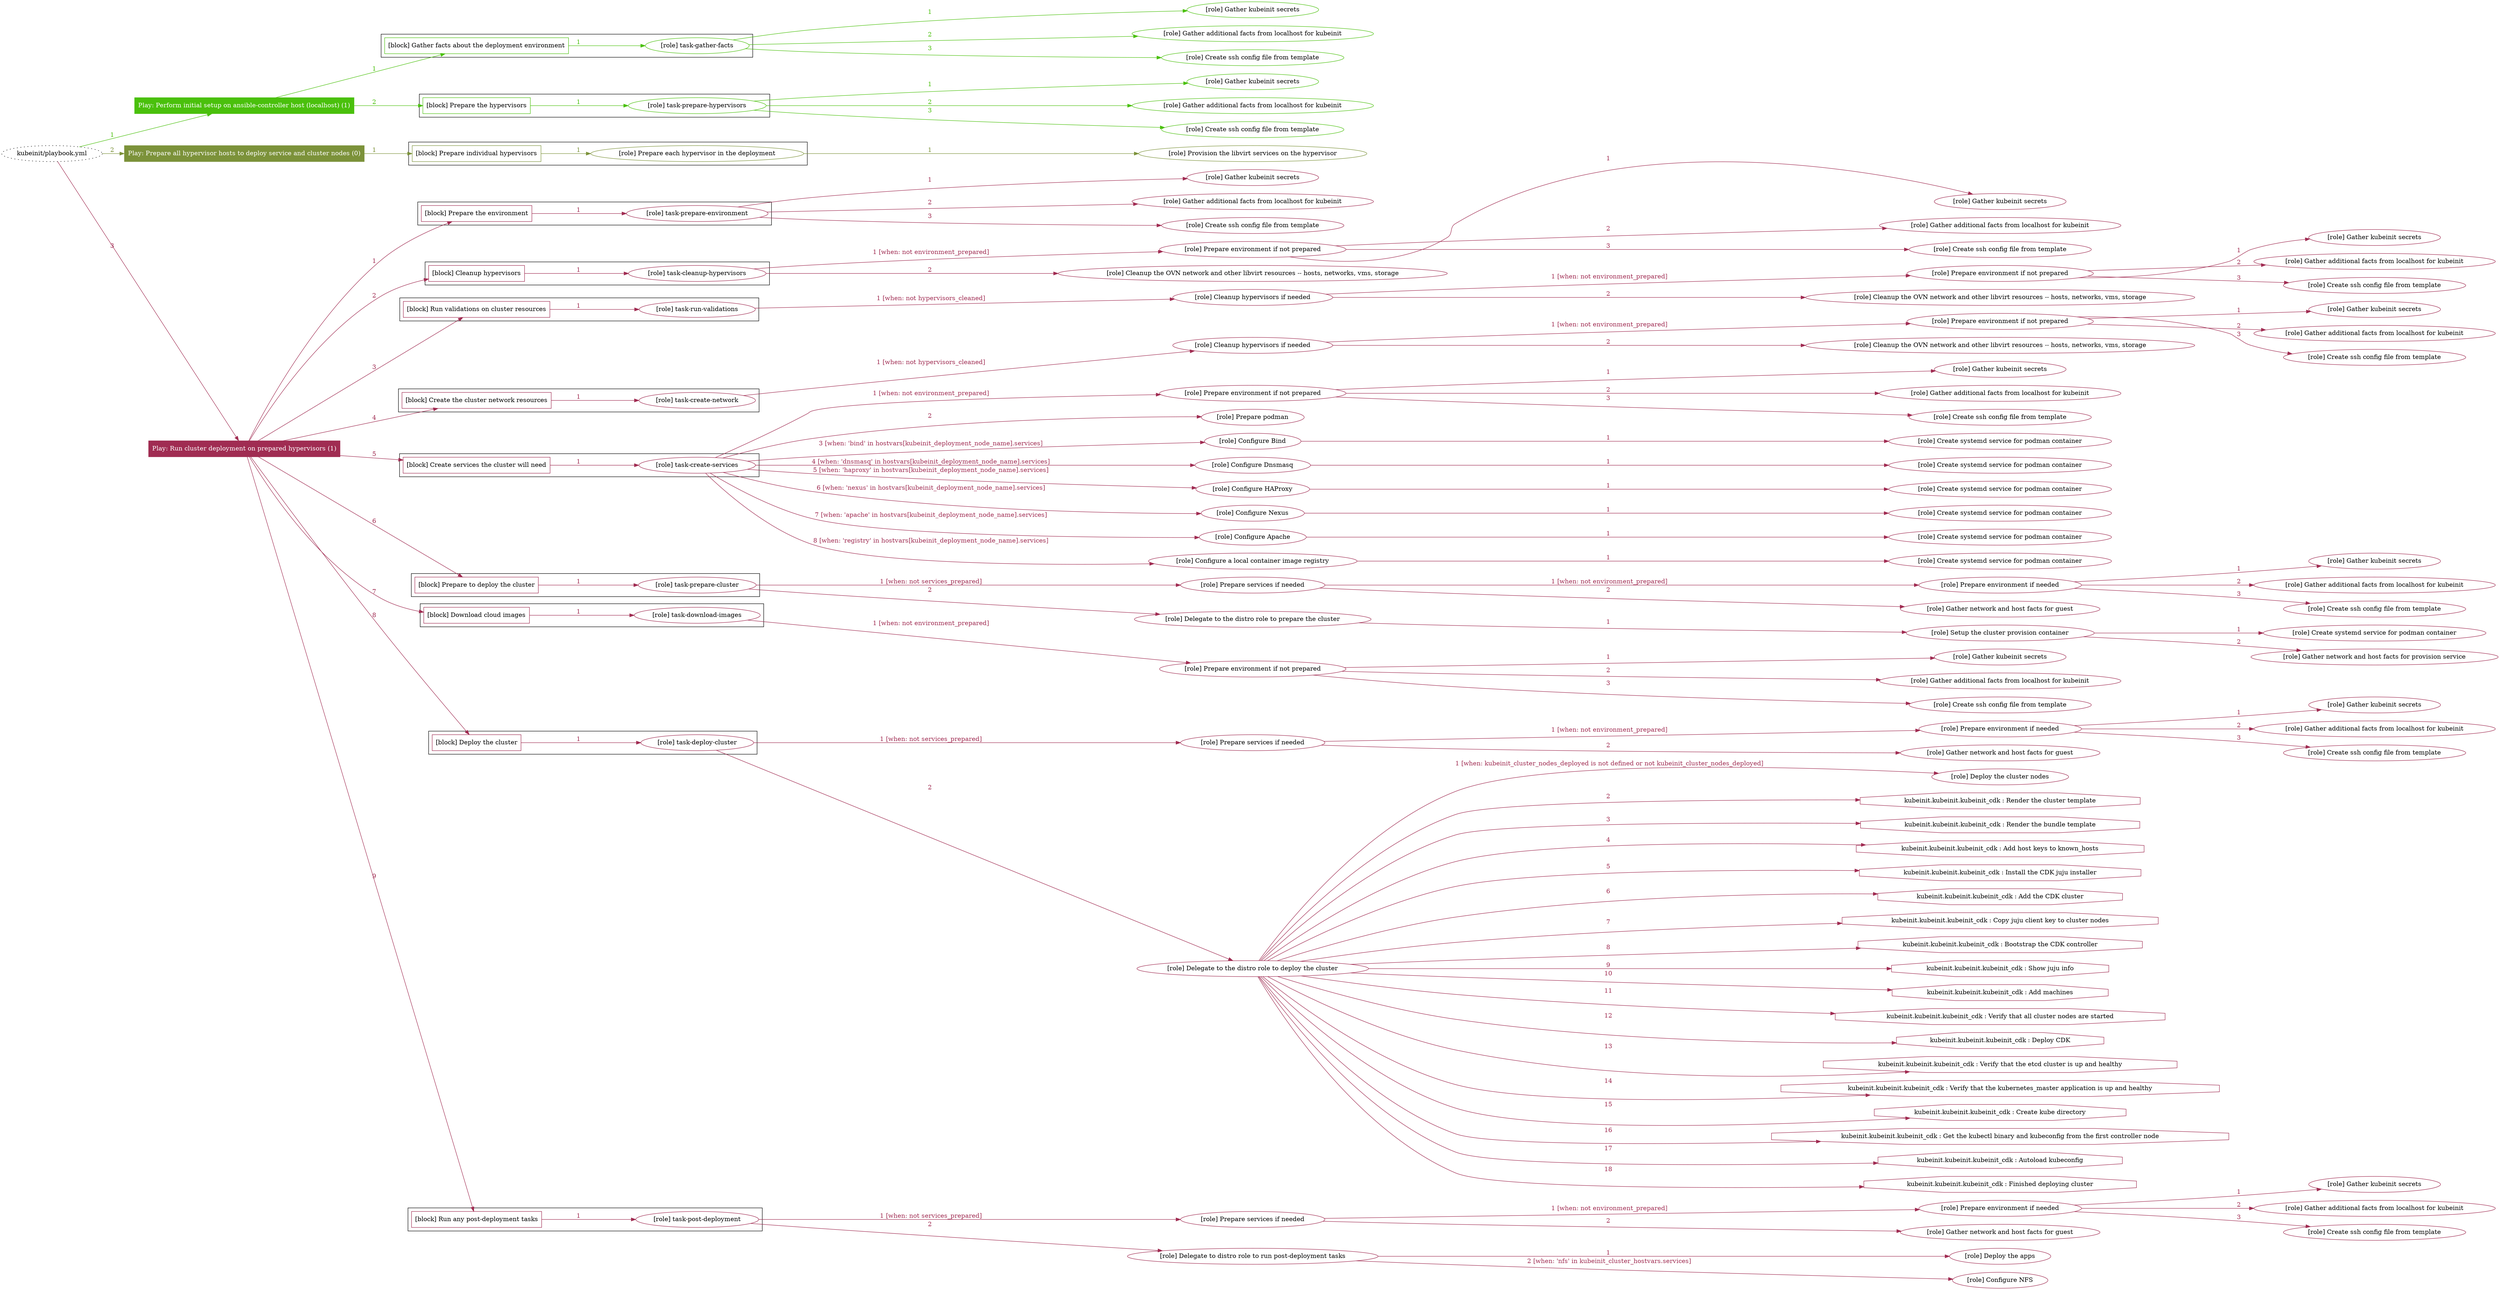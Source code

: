 digraph {
	graph [concentrate=true ordering=in rankdir=LR ratio=fill]
	edge [esep=5 sep=10]
	"kubeinit/playbook.yml" [id=root_node style=dotted]
	play_be6992ea [label="Play: Perform initial setup on ansible-controller host (localhost) (1)" color="#4ac00c" fontcolor="#ffffff" id=play_be6992ea shape=box style=filled tooltip=localhost]
	"kubeinit/playbook.yml" -> play_be6992ea [label="1 " color="#4ac00c" fontcolor="#4ac00c" id=edge_c1b12b67 labeltooltip="1 " tooltip="1 "]
	subgraph "Gather kubeinit secrets" {
		role_6cfffcb1 [label="[role] Gather kubeinit secrets" color="#4ac00c" id=role_6cfffcb1 tooltip="Gather kubeinit secrets"]
	}
	subgraph "Gather additional facts from localhost for kubeinit" {
		role_5578518d [label="[role] Gather additional facts from localhost for kubeinit" color="#4ac00c" id=role_5578518d tooltip="Gather additional facts from localhost for kubeinit"]
	}
	subgraph "Create ssh config file from template" {
		role_1d432c30 [label="[role] Create ssh config file from template" color="#4ac00c" id=role_1d432c30 tooltip="Create ssh config file from template"]
	}
	subgraph "task-gather-facts" {
		role_e1c32f7f [label="[role] task-gather-facts" color="#4ac00c" id=role_e1c32f7f tooltip="task-gather-facts"]
		role_e1c32f7f -> role_6cfffcb1 [label="1 " color="#4ac00c" fontcolor="#4ac00c" id=edge_8257c0cf labeltooltip="1 " tooltip="1 "]
		role_e1c32f7f -> role_5578518d [label="2 " color="#4ac00c" fontcolor="#4ac00c" id=edge_5748b482 labeltooltip="2 " tooltip="2 "]
		role_e1c32f7f -> role_1d432c30 [label="3 " color="#4ac00c" fontcolor="#4ac00c" id=edge_cc4dbe0e labeltooltip="3 " tooltip="3 "]
	}
	subgraph "Gather kubeinit secrets" {
		role_69776441 [label="[role] Gather kubeinit secrets" color="#4ac00c" id=role_69776441 tooltip="Gather kubeinit secrets"]
	}
	subgraph "Gather additional facts from localhost for kubeinit" {
		role_ba756af4 [label="[role] Gather additional facts from localhost for kubeinit" color="#4ac00c" id=role_ba756af4 tooltip="Gather additional facts from localhost for kubeinit"]
	}
	subgraph "Create ssh config file from template" {
		role_5b741ce6 [label="[role] Create ssh config file from template" color="#4ac00c" id=role_5b741ce6 tooltip="Create ssh config file from template"]
	}
	subgraph "task-prepare-hypervisors" {
		role_797fc47c [label="[role] task-prepare-hypervisors" color="#4ac00c" id=role_797fc47c tooltip="task-prepare-hypervisors"]
		role_797fc47c -> role_69776441 [label="1 " color="#4ac00c" fontcolor="#4ac00c" id=edge_0c95fe36 labeltooltip="1 " tooltip="1 "]
		role_797fc47c -> role_ba756af4 [label="2 " color="#4ac00c" fontcolor="#4ac00c" id=edge_b847ead9 labeltooltip="2 " tooltip="2 "]
		role_797fc47c -> role_5b741ce6 [label="3 " color="#4ac00c" fontcolor="#4ac00c" id=edge_fac22100 labeltooltip="3 " tooltip="3 "]
	}
	subgraph "Play: Perform initial setup on ansible-controller host (localhost) (1)" {
		play_be6992ea -> block_82c5011d [label=1 color="#4ac00c" fontcolor="#4ac00c" id=edge_75a86866 labeltooltip=1 tooltip=1]
		subgraph cluster_block_82c5011d {
			block_82c5011d [label="[block] Gather facts about the deployment environment" color="#4ac00c" id=block_82c5011d labeltooltip="Gather facts about the deployment environment" shape=box tooltip="Gather facts about the deployment environment"]
			block_82c5011d -> role_e1c32f7f [label="1 " color="#4ac00c" fontcolor="#4ac00c" id=edge_35497bdb labeltooltip="1 " tooltip="1 "]
		}
		play_be6992ea -> block_0042325c [label=2 color="#4ac00c" fontcolor="#4ac00c" id=edge_476dcf53 labeltooltip=2 tooltip=2]
		subgraph cluster_block_0042325c {
			block_0042325c [label="[block] Prepare the hypervisors" color="#4ac00c" id=block_0042325c labeltooltip="Prepare the hypervisors" shape=box tooltip="Prepare the hypervisors"]
			block_0042325c -> role_797fc47c [label="1 " color="#4ac00c" fontcolor="#4ac00c" id=edge_51b055d8 labeltooltip="1 " tooltip="1 "]
		}
	}
	play_a3e20fa0 [label="Play: Prepare all hypervisor hosts to deploy service and cluster nodes (0)" color="#7c923a" fontcolor="#ffffff" id=play_a3e20fa0 shape=box style=filled tooltip="Play: Prepare all hypervisor hosts to deploy service and cluster nodes (0)"]
	"kubeinit/playbook.yml" -> play_a3e20fa0 [label="2 " color="#7c923a" fontcolor="#7c923a" id=edge_1e6e820c labeltooltip="2 " tooltip="2 "]
	subgraph "Provision the libvirt services on the hypervisor" {
		role_93b5cb06 [label="[role] Provision the libvirt services on the hypervisor" color="#7c923a" id=role_93b5cb06 tooltip="Provision the libvirt services on the hypervisor"]
	}
	subgraph "Prepare each hypervisor in the deployment" {
		role_767e0712 [label="[role] Prepare each hypervisor in the deployment" color="#7c923a" id=role_767e0712 tooltip="Prepare each hypervisor in the deployment"]
		role_767e0712 -> role_93b5cb06 [label="1 " color="#7c923a" fontcolor="#7c923a" id=edge_c7277517 labeltooltip="1 " tooltip="1 "]
	}
	subgraph "Play: Prepare all hypervisor hosts to deploy service and cluster nodes (0)" {
		play_a3e20fa0 -> block_21a5738f [label=1 color="#7c923a" fontcolor="#7c923a" id=edge_815446c7 labeltooltip=1 tooltip=1]
		subgraph cluster_block_21a5738f {
			block_21a5738f [label="[block] Prepare individual hypervisors" color="#7c923a" id=block_21a5738f labeltooltip="Prepare individual hypervisors" shape=box tooltip="Prepare individual hypervisors"]
			block_21a5738f -> role_767e0712 [label="1 " color="#7c923a" fontcolor="#7c923a" id=edge_be135b45 labeltooltip="1 " tooltip="1 "]
		}
	}
	play_f6f079c0 [label="Play: Run cluster deployment on prepared hypervisors (1)" color="#a02c52" fontcolor="#ffffff" id=play_f6f079c0 shape=box style=filled tooltip=localhost]
	"kubeinit/playbook.yml" -> play_f6f079c0 [label="3 " color="#a02c52" fontcolor="#a02c52" id=edge_652d49aa labeltooltip="3 " tooltip="3 "]
	subgraph "Gather kubeinit secrets" {
		role_cc6ae380 [label="[role] Gather kubeinit secrets" color="#a02c52" id=role_cc6ae380 tooltip="Gather kubeinit secrets"]
	}
	subgraph "Gather additional facts from localhost for kubeinit" {
		role_e5c3cdde [label="[role] Gather additional facts from localhost for kubeinit" color="#a02c52" id=role_e5c3cdde tooltip="Gather additional facts from localhost for kubeinit"]
	}
	subgraph "Create ssh config file from template" {
		role_9feca30e [label="[role] Create ssh config file from template" color="#a02c52" id=role_9feca30e tooltip="Create ssh config file from template"]
	}
	subgraph "task-prepare-environment" {
		role_9794b50f [label="[role] task-prepare-environment" color="#a02c52" id=role_9794b50f tooltip="task-prepare-environment"]
		role_9794b50f -> role_cc6ae380 [label="1 " color="#a02c52" fontcolor="#a02c52" id=edge_bbe569aa labeltooltip="1 " tooltip="1 "]
		role_9794b50f -> role_e5c3cdde [label="2 " color="#a02c52" fontcolor="#a02c52" id=edge_45280efd labeltooltip="2 " tooltip="2 "]
		role_9794b50f -> role_9feca30e [label="3 " color="#a02c52" fontcolor="#a02c52" id=edge_6d89e803 labeltooltip="3 " tooltip="3 "]
	}
	subgraph "Gather kubeinit secrets" {
		role_73fbd439 [label="[role] Gather kubeinit secrets" color="#a02c52" id=role_73fbd439 tooltip="Gather kubeinit secrets"]
	}
	subgraph "Gather additional facts from localhost for kubeinit" {
		role_b19f029a [label="[role] Gather additional facts from localhost for kubeinit" color="#a02c52" id=role_b19f029a tooltip="Gather additional facts from localhost for kubeinit"]
	}
	subgraph "Create ssh config file from template" {
		role_a2e85f23 [label="[role] Create ssh config file from template" color="#a02c52" id=role_a2e85f23 tooltip="Create ssh config file from template"]
	}
	subgraph "Prepare environment if not prepared" {
		role_8ef6c1b6 [label="[role] Prepare environment if not prepared" color="#a02c52" id=role_8ef6c1b6 tooltip="Prepare environment if not prepared"]
		role_8ef6c1b6 -> role_73fbd439 [label="1 " color="#a02c52" fontcolor="#a02c52" id=edge_d6215088 labeltooltip="1 " tooltip="1 "]
		role_8ef6c1b6 -> role_b19f029a [label="2 " color="#a02c52" fontcolor="#a02c52" id=edge_adc20e98 labeltooltip="2 " tooltip="2 "]
		role_8ef6c1b6 -> role_a2e85f23 [label="3 " color="#a02c52" fontcolor="#a02c52" id=edge_6256b5eb labeltooltip="3 " tooltip="3 "]
	}
	subgraph "Cleanup the OVN network and other libvirt resources -- hosts, networks, vms, storage" {
		role_c4501170 [label="[role] Cleanup the OVN network and other libvirt resources -- hosts, networks, vms, storage" color="#a02c52" id=role_c4501170 tooltip="Cleanup the OVN network and other libvirt resources -- hosts, networks, vms, storage"]
	}
	subgraph "task-cleanup-hypervisors" {
		role_99b23f9b [label="[role] task-cleanup-hypervisors" color="#a02c52" id=role_99b23f9b tooltip="task-cleanup-hypervisors"]
		role_99b23f9b -> role_8ef6c1b6 [label="1 [when: not environment_prepared]" color="#a02c52" fontcolor="#a02c52" id=edge_4834a602 labeltooltip="1 [when: not environment_prepared]" tooltip="1 [when: not environment_prepared]"]
		role_99b23f9b -> role_c4501170 [label="2 " color="#a02c52" fontcolor="#a02c52" id=edge_5e0902b4 labeltooltip="2 " tooltip="2 "]
	}
	subgraph "Gather kubeinit secrets" {
		role_c3fa9ecf [label="[role] Gather kubeinit secrets" color="#a02c52" id=role_c3fa9ecf tooltip="Gather kubeinit secrets"]
	}
	subgraph "Gather additional facts from localhost for kubeinit" {
		role_67539320 [label="[role] Gather additional facts from localhost for kubeinit" color="#a02c52" id=role_67539320 tooltip="Gather additional facts from localhost for kubeinit"]
	}
	subgraph "Create ssh config file from template" {
		role_7452fc9e [label="[role] Create ssh config file from template" color="#a02c52" id=role_7452fc9e tooltip="Create ssh config file from template"]
	}
	subgraph "Prepare environment if not prepared" {
		role_054482fc [label="[role] Prepare environment if not prepared" color="#a02c52" id=role_054482fc tooltip="Prepare environment if not prepared"]
		role_054482fc -> role_c3fa9ecf [label="1 " color="#a02c52" fontcolor="#a02c52" id=edge_f19ac108 labeltooltip="1 " tooltip="1 "]
		role_054482fc -> role_67539320 [label="2 " color="#a02c52" fontcolor="#a02c52" id=edge_39a57e99 labeltooltip="2 " tooltip="2 "]
		role_054482fc -> role_7452fc9e [label="3 " color="#a02c52" fontcolor="#a02c52" id=edge_2b5c31ca labeltooltip="3 " tooltip="3 "]
	}
	subgraph "Cleanup the OVN network and other libvirt resources -- hosts, networks, vms, storage" {
		role_966adad8 [label="[role] Cleanup the OVN network and other libvirt resources -- hosts, networks, vms, storage" color="#a02c52" id=role_966adad8 tooltip="Cleanup the OVN network and other libvirt resources -- hosts, networks, vms, storage"]
	}
	subgraph "Cleanup hypervisors if needed" {
		role_ba77b671 [label="[role] Cleanup hypervisors if needed" color="#a02c52" id=role_ba77b671 tooltip="Cleanup hypervisors if needed"]
		role_ba77b671 -> role_054482fc [label="1 [when: not environment_prepared]" color="#a02c52" fontcolor="#a02c52" id=edge_9d179714 labeltooltip="1 [when: not environment_prepared]" tooltip="1 [when: not environment_prepared]"]
		role_ba77b671 -> role_966adad8 [label="2 " color="#a02c52" fontcolor="#a02c52" id=edge_5b727d98 labeltooltip="2 " tooltip="2 "]
	}
	subgraph "task-run-validations" {
		role_ea9721b6 [label="[role] task-run-validations" color="#a02c52" id=role_ea9721b6 tooltip="task-run-validations"]
		role_ea9721b6 -> role_ba77b671 [label="1 [when: not hypervisors_cleaned]" color="#a02c52" fontcolor="#a02c52" id=edge_b4c0257e labeltooltip="1 [when: not hypervisors_cleaned]" tooltip="1 [when: not hypervisors_cleaned]"]
	}
	subgraph "Gather kubeinit secrets" {
		role_5033453e [label="[role] Gather kubeinit secrets" color="#a02c52" id=role_5033453e tooltip="Gather kubeinit secrets"]
	}
	subgraph "Gather additional facts from localhost for kubeinit" {
		role_afe4dfb2 [label="[role] Gather additional facts from localhost for kubeinit" color="#a02c52" id=role_afe4dfb2 tooltip="Gather additional facts from localhost for kubeinit"]
	}
	subgraph "Create ssh config file from template" {
		role_040b0e71 [label="[role] Create ssh config file from template" color="#a02c52" id=role_040b0e71 tooltip="Create ssh config file from template"]
	}
	subgraph "Prepare environment if not prepared" {
		role_33ce7284 [label="[role] Prepare environment if not prepared" color="#a02c52" id=role_33ce7284 tooltip="Prepare environment if not prepared"]
		role_33ce7284 -> role_5033453e [label="1 " color="#a02c52" fontcolor="#a02c52" id=edge_34c929b6 labeltooltip="1 " tooltip="1 "]
		role_33ce7284 -> role_afe4dfb2 [label="2 " color="#a02c52" fontcolor="#a02c52" id=edge_b19cf9a3 labeltooltip="2 " tooltip="2 "]
		role_33ce7284 -> role_040b0e71 [label="3 " color="#a02c52" fontcolor="#a02c52" id=edge_e6cf4152 labeltooltip="3 " tooltip="3 "]
	}
	subgraph "Cleanup the OVN network and other libvirt resources -- hosts, networks, vms, storage" {
		role_eb07befb [label="[role] Cleanup the OVN network and other libvirt resources -- hosts, networks, vms, storage" color="#a02c52" id=role_eb07befb tooltip="Cleanup the OVN network and other libvirt resources -- hosts, networks, vms, storage"]
	}
	subgraph "Cleanup hypervisors if needed" {
		role_b73dc83e [label="[role] Cleanup hypervisors if needed" color="#a02c52" id=role_b73dc83e tooltip="Cleanup hypervisors if needed"]
		role_b73dc83e -> role_33ce7284 [label="1 [when: not environment_prepared]" color="#a02c52" fontcolor="#a02c52" id=edge_7014b02d labeltooltip="1 [when: not environment_prepared]" tooltip="1 [when: not environment_prepared]"]
		role_b73dc83e -> role_eb07befb [label="2 " color="#a02c52" fontcolor="#a02c52" id=edge_45db0558 labeltooltip="2 " tooltip="2 "]
	}
	subgraph "task-create-network" {
		role_37ddc796 [label="[role] task-create-network" color="#a02c52" id=role_37ddc796 tooltip="task-create-network"]
		role_37ddc796 -> role_b73dc83e [label="1 [when: not hypervisors_cleaned]" color="#a02c52" fontcolor="#a02c52" id=edge_6468e550 labeltooltip="1 [when: not hypervisors_cleaned]" tooltip="1 [when: not hypervisors_cleaned]"]
	}
	subgraph "Gather kubeinit secrets" {
		role_8bac571c [label="[role] Gather kubeinit secrets" color="#a02c52" id=role_8bac571c tooltip="Gather kubeinit secrets"]
	}
	subgraph "Gather additional facts from localhost for kubeinit" {
		role_11195e8a [label="[role] Gather additional facts from localhost for kubeinit" color="#a02c52" id=role_11195e8a tooltip="Gather additional facts from localhost for kubeinit"]
	}
	subgraph "Create ssh config file from template" {
		role_07a3f5d4 [label="[role] Create ssh config file from template" color="#a02c52" id=role_07a3f5d4 tooltip="Create ssh config file from template"]
	}
	subgraph "Prepare environment if not prepared" {
		role_82b1a982 [label="[role] Prepare environment if not prepared" color="#a02c52" id=role_82b1a982 tooltip="Prepare environment if not prepared"]
		role_82b1a982 -> role_8bac571c [label="1 " color="#a02c52" fontcolor="#a02c52" id=edge_a7fc7e43 labeltooltip="1 " tooltip="1 "]
		role_82b1a982 -> role_11195e8a [label="2 " color="#a02c52" fontcolor="#a02c52" id=edge_877b6dd0 labeltooltip="2 " tooltip="2 "]
		role_82b1a982 -> role_07a3f5d4 [label="3 " color="#a02c52" fontcolor="#a02c52" id=edge_d8e1f777 labeltooltip="3 " tooltip="3 "]
	}
	subgraph "Prepare podman" {
		role_a3920f50 [label="[role] Prepare podman" color="#a02c52" id=role_a3920f50 tooltip="Prepare podman"]
	}
	subgraph "Create systemd service for podman container" {
		role_1ae3ebcf [label="[role] Create systemd service for podman container" color="#a02c52" id=role_1ae3ebcf tooltip="Create systemd service for podman container"]
	}
	subgraph "Configure Bind" {
		role_a5ade1fc [label="[role] Configure Bind" color="#a02c52" id=role_a5ade1fc tooltip="Configure Bind"]
		role_a5ade1fc -> role_1ae3ebcf [label="1 " color="#a02c52" fontcolor="#a02c52" id=edge_3ce5b2f3 labeltooltip="1 " tooltip="1 "]
	}
	subgraph "Create systemd service for podman container" {
		role_3972881f [label="[role] Create systemd service for podman container" color="#a02c52" id=role_3972881f tooltip="Create systemd service for podman container"]
	}
	subgraph "Configure Dnsmasq" {
		role_7722a2cc [label="[role] Configure Dnsmasq" color="#a02c52" id=role_7722a2cc tooltip="Configure Dnsmasq"]
		role_7722a2cc -> role_3972881f [label="1 " color="#a02c52" fontcolor="#a02c52" id=edge_12131e06 labeltooltip="1 " tooltip="1 "]
	}
	subgraph "Create systemd service for podman container" {
		role_a41f7176 [label="[role] Create systemd service for podman container" color="#a02c52" id=role_a41f7176 tooltip="Create systemd service for podman container"]
	}
	subgraph "Configure HAProxy" {
		role_d62853e2 [label="[role] Configure HAProxy" color="#a02c52" id=role_d62853e2 tooltip="Configure HAProxy"]
		role_d62853e2 -> role_a41f7176 [label="1 " color="#a02c52" fontcolor="#a02c52" id=edge_4d135fc1 labeltooltip="1 " tooltip="1 "]
	}
	subgraph "Create systemd service for podman container" {
		role_dd7671cb [label="[role] Create systemd service for podman container" color="#a02c52" id=role_dd7671cb tooltip="Create systemd service for podman container"]
	}
	subgraph "Configure Nexus" {
		role_62b9d821 [label="[role] Configure Nexus" color="#a02c52" id=role_62b9d821 tooltip="Configure Nexus"]
		role_62b9d821 -> role_dd7671cb [label="1 " color="#a02c52" fontcolor="#a02c52" id=edge_c1a3021d labeltooltip="1 " tooltip="1 "]
	}
	subgraph "Create systemd service for podman container" {
		role_66a82296 [label="[role] Create systemd service for podman container" color="#a02c52" id=role_66a82296 tooltip="Create systemd service for podman container"]
	}
	subgraph "Configure Apache" {
		role_792ced30 [label="[role] Configure Apache" color="#a02c52" id=role_792ced30 tooltip="Configure Apache"]
		role_792ced30 -> role_66a82296 [label="1 " color="#a02c52" fontcolor="#a02c52" id=edge_93fc498b labeltooltip="1 " tooltip="1 "]
	}
	subgraph "Create systemd service for podman container" {
		role_0e2d695e [label="[role] Create systemd service for podman container" color="#a02c52" id=role_0e2d695e tooltip="Create systemd service for podman container"]
	}
	subgraph "Configure a local container image registry" {
		role_0f3f08ae [label="[role] Configure a local container image registry" color="#a02c52" id=role_0f3f08ae tooltip="Configure a local container image registry"]
		role_0f3f08ae -> role_0e2d695e [label="1 " color="#a02c52" fontcolor="#a02c52" id=edge_0d73ed87 labeltooltip="1 " tooltip="1 "]
	}
	subgraph "task-create-services" {
		role_8c96cdb2 [label="[role] task-create-services" color="#a02c52" id=role_8c96cdb2 tooltip="task-create-services"]
		role_8c96cdb2 -> role_82b1a982 [label="1 [when: not environment_prepared]" color="#a02c52" fontcolor="#a02c52" id=edge_6aa1983b labeltooltip="1 [when: not environment_prepared]" tooltip="1 [when: not environment_prepared]"]
		role_8c96cdb2 -> role_a3920f50 [label="2 " color="#a02c52" fontcolor="#a02c52" id=edge_2500a275 labeltooltip="2 " tooltip="2 "]
		role_8c96cdb2 -> role_a5ade1fc [label="3 [when: 'bind' in hostvars[kubeinit_deployment_node_name].services]" color="#a02c52" fontcolor="#a02c52" id=edge_f9511d7c labeltooltip="3 [when: 'bind' in hostvars[kubeinit_deployment_node_name].services]" tooltip="3 [when: 'bind' in hostvars[kubeinit_deployment_node_name].services]"]
		role_8c96cdb2 -> role_7722a2cc [label="4 [when: 'dnsmasq' in hostvars[kubeinit_deployment_node_name].services]" color="#a02c52" fontcolor="#a02c52" id=edge_b9b46ba3 labeltooltip="4 [when: 'dnsmasq' in hostvars[kubeinit_deployment_node_name].services]" tooltip="4 [when: 'dnsmasq' in hostvars[kubeinit_deployment_node_name].services]"]
		role_8c96cdb2 -> role_d62853e2 [label="5 [when: 'haproxy' in hostvars[kubeinit_deployment_node_name].services]" color="#a02c52" fontcolor="#a02c52" id=edge_f91ba30d labeltooltip="5 [when: 'haproxy' in hostvars[kubeinit_deployment_node_name].services]" tooltip="5 [when: 'haproxy' in hostvars[kubeinit_deployment_node_name].services]"]
		role_8c96cdb2 -> role_62b9d821 [label="6 [when: 'nexus' in hostvars[kubeinit_deployment_node_name].services]" color="#a02c52" fontcolor="#a02c52" id=edge_6ecfe4df labeltooltip="6 [when: 'nexus' in hostvars[kubeinit_deployment_node_name].services]" tooltip="6 [when: 'nexus' in hostvars[kubeinit_deployment_node_name].services]"]
		role_8c96cdb2 -> role_792ced30 [label="7 [when: 'apache' in hostvars[kubeinit_deployment_node_name].services]" color="#a02c52" fontcolor="#a02c52" id=edge_a1c5b7e5 labeltooltip="7 [when: 'apache' in hostvars[kubeinit_deployment_node_name].services]" tooltip="7 [when: 'apache' in hostvars[kubeinit_deployment_node_name].services]"]
		role_8c96cdb2 -> role_0f3f08ae [label="8 [when: 'registry' in hostvars[kubeinit_deployment_node_name].services]" color="#a02c52" fontcolor="#a02c52" id=edge_f634d636 labeltooltip="8 [when: 'registry' in hostvars[kubeinit_deployment_node_name].services]" tooltip="8 [when: 'registry' in hostvars[kubeinit_deployment_node_name].services]"]
	}
	subgraph "Gather kubeinit secrets" {
		role_151ff48c [label="[role] Gather kubeinit secrets" color="#a02c52" id=role_151ff48c tooltip="Gather kubeinit secrets"]
	}
	subgraph "Gather additional facts from localhost for kubeinit" {
		role_bb9600c4 [label="[role] Gather additional facts from localhost for kubeinit" color="#a02c52" id=role_bb9600c4 tooltip="Gather additional facts from localhost for kubeinit"]
	}
	subgraph "Create ssh config file from template" {
		role_eb14667d [label="[role] Create ssh config file from template" color="#a02c52" id=role_eb14667d tooltip="Create ssh config file from template"]
	}
	subgraph "Prepare environment if needed" {
		role_899fa30a [label="[role] Prepare environment if needed" color="#a02c52" id=role_899fa30a tooltip="Prepare environment if needed"]
		role_899fa30a -> role_151ff48c [label="1 " color="#a02c52" fontcolor="#a02c52" id=edge_898e7340 labeltooltip="1 " tooltip="1 "]
		role_899fa30a -> role_bb9600c4 [label="2 " color="#a02c52" fontcolor="#a02c52" id=edge_f0160200 labeltooltip="2 " tooltip="2 "]
		role_899fa30a -> role_eb14667d [label="3 " color="#a02c52" fontcolor="#a02c52" id=edge_7fb0176e labeltooltip="3 " tooltip="3 "]
	}
	subgraph "Gather network and host facts for guest" {
		role_5f4b468d [label="[role] Gather network and host facts for guest" color="#a02c52" id=role_5f4b468d tooltip="Gather network and host facts for guest"]
	}
	subgraph "Prepare services if needed" {
		role_345564b4 [label="[role] Prepare services if needed" color="#a02c52" id=role_345564b4 tooltip="Prepare services if needed"]
		role_345564b4 -> role_899fa30a [label="1 [when: not environment_prepared]" color="#a02c52" fontcolor="#a02c52" id=edge_bf3656d4 labeltooltip="1 [when: not environment_prepared]" tooltip="1 [when: not environment_prepared]"]
		role_345564b4 -> role_5f4b468d [label="2 " color="#a02c52" fontcolor="#a02c52" id=edge_c614932a labeltooltip="2 " tooltip="2 "]
	}
	subgraph "Create systemd service for podman container" {
		role_192f7563 [label="[role] Create systemd service for podman container" color="#a02c52" id=role_192f7563 tooltip="Create systemd service for podman container"]
	}
	subgraph "Gather network and host facts for provision service" {
		role_943edc0f [label="[role] Gather network and host facts for provision service" color="#a02c52" id=role_943edc0f tooltip="Gather network and host facts for provision service"]
	}
	subgraph "Setup the cluster provision container" {
		role_31d683b4 [label="[role] Setup the cluster provision container" color="#a02c52" id=role_31d683b4 tooltip="Setup the cluster provision container"]
		role_31d683b4 -> role_192f7563 [label="1 " color="#a02c52" fontcolor="#a02c52" id=edge_56ed8a18 labeltooltip="1 " tooltip="1 "]
		role_31d683b4 -> role_943edc0f [label="2 " color="#a02c52" fontcolor="#a02c52" id=edge_b09d436a labeltooltip="2 " tooltip="2 "]
	}
	subgraph "Delegate to the distro role to prepare the cluster" {
		role_11ffe821 [label="[role] Delegate to the distro role to prepare the cluster" color="#a02c52" id=role_11ffe821 tooltip="Delegate to the distro role to prepare the cluster"]
		role_11ffe821 -> role_31d683b4 [label="1 " color="#a02c52" fontcolor="#a02c52" id=edge_f8ef2743 labeltooltip="1 " tooltip="1 "]
	}
	subgraph "task-prepare-cluster" {
		role_150fa0b1 [label="[role] task-prepare-cluster" color="#a02c52" id=role_150fa0b1 tooltip="task-prepare-cluster"]
		role_150fa0b1 -> role_345564b4 [label="1 [when: not services_prepared]" color="#a02c52" fontcolor="#a02c52" id=edge_2493e29c labeltooltip="1 [when: not services_prepared]" tooltip="1 [when: not services_prepared]"]
		role_150fa0b1 -> role_11ffe821 [label="2 " color="#a02c52" fontcolor="#a02c52" id=edge_b02b698e labeltooltip="2 " tooltip="2 "]
	}
	subgraph "Gather kubeinit secrets" {
		role_9fc8941a [label="[role] Gather kubeinit secrets" color="#a02c52" id=role_9fc8941a tooltip="Gather kubeinit secrets"]
	}
	subgraph "Gather additional facts from localhost for kubeinit" {
		role_5056b1de [label="[role] Gather additional facts from localhost for kubeinit" color="#a02c52" id=role_5056b1de tooltip="Gather additional facts from localhost for kubeinit"]
	}
	subgraph "Create ssh config file from template" {
		role_74dd3437 [label="[role] Create ssh config file from template" color="#a02c52" id=role_74dd3437 tooltip="Create ssh config file from template"]
	}
	subgraph "Prepare environment if not prepared" {
		role_e7036df9 [label="[role] Prepare environment if not prepared" color="#a02c52" id=role_e7036df9 tooltip="Prepare environment if not prepared"]
		role_e7036df9 -> role_9fc8941a [label="1 " color="#a02c52" fontcolor="#a02c52" id=edge_fc26c6dd labeltooltip="1 " tooltip="1 "]
		role_e7036df9 -> role_5056b1de [label="2 " color="#a02c52" fontcolor="#a02c52" id=edge_c890351e labeltooltip="2 " tooltip="2 "]
		role_e7036df9 -> role_74dd3437 [label="3 " color="#a02c52" fontcolor="#a02c52" id=edge_7861b7b4 labeltooltip="3 " tooltip="3 "]
	}
	subgraph "task-download-images" {
		role_15825c30 [label="[role] task-download-images" color="#a02c52" id=role_15825c30 tooltip="task-download-images"]
		role_15825c30 -> role_e7036df9 [label="1 [when: not environment_prepared]" color="#a02c52" fontcolor="#a02c52" id=edge_bc3da310 labeltooltip="1 [when: not environment_prepared]" tooltip="1 [when: not environment_prepared]"]
	}
	subgraph "Gather kubeinit secrets" {
		role_e4ded4f7 [label="[role] Gather kubeinit secrets" color="#a02c52" id=role_e4ded4f7 tooltip="Gather kubeinit secrets"]
	}
	subgraph "Gather additional facts from localhost for kubeinit" {
		role_4376d684 [label="[role] Gather additional facts from localhost for kubeinit" color="#a02c52" id=role_4376d684 tooltip="Gather additional facts from localhost for kubeinit"]
	}
	subgraph "Create ssh config file from template" {
		role_153397f1 [label="[role] Create ssh config file from template" color="#a02c52" id=role_153397f1 tooltip="Create ssh config file from template"]
	}
	subgraph "Prepare environment if needed" {
		role_f0fbeb6d [label="[role] Prepare environment if needed" color="#a02c52" id=role_f0fbeb6d tooltip="Prepare environment if needed"]
		role_f0fbeb6d -> role_e4ded4f7 [label="1 " color="#a02c52" fontcolor="#a02c52" id=edge_3baad623 labeltooltip="1 " tooltip="1 "]
		role_f0fbeb6d -> role_4376d684 [label="2 " color="#a02c52" fontcolor="#a02c52" id=edge_19297bfe labeltooltip="2 " tooltip="2 "]
		role_f0fbeb6d -> role_153397f1 [label="3 " color="#a02c52" fontcolor="#a02c52" id=edge_3519891d labeltooltip="3 " tooltip="3 "]
	}
	subgraph "Gather network and host facts for guest" {
		role_8cab4732 [label="[role] Gather network and host facts for guest" color="#a02c52" id=role_8cab4732 tooltip="Gather network and host facts for guest"]
	}
	subgraph "Prepare services if needed" {
		role_a77d94d9 [label="[role] Prepare services if needed" color="#a02c52" id=role_a77d94d9 tooltip="Prepare services if needed"]
		role_a77d94d9 -> role_f0fbeb6d [label="1 [when: not environment_prepared]" color="#a02c52" fontcolor="#a02c52" id=edge_7bdd10e2 labeltooltip="1 [when: not environment_prepared]" tooltip="1 [when: not environment_prepared]"]
		role_a77d94d9 -> role_8cab4732 [label="2 " color="#a02c52" fontcolor="#a02c52" id=edge_8e11097c labeltooltip="2 " tooltip="2 "]
	}
	subgraph "Deploy the cluster nodes" {
		role_30591c34 [label="[role] Deploy the cluster nodes" color="#a02c52" id=role_30591c34 tooltip="Deploy the cluster nodes"]
	}
	subgraph "Delegate to the distro role to deploy the cluster" {
		role_450907fd [label="[role] Delegate to the distro role to deploy the cluster" color="#a02c52" id=role_450907fd tooltip="Delegate to the distro role to deploy the cluster"]
		role_450907fd -> role_30591c34 [label="1 [when: kubeinit_cluster_nodes_deployed is not defined or not kubeinit_cluster_nodes_deployed]" color="#a02c52" fontcolor="#a02c52" id=edge_e42ae376 labeltooltip="1 [when: kubeinit_cluster_nodes_deployed is not defined or not kubeinit_cluster_nodes_deployed]" tooltip="1 [when: kubeinit_cluster_nodes_deployed is not defined or not kubeinit_cluster_nodes_deployed]"]
		task_2feaa410 [label="kubeinit.kubeinit.kubeinit_cdk : Render the cluster template" color="#a02c52" id=task_2feaa410 shape=octagon tooltip="kubeinit.kubeinit.kubeinit_cdk : Render the cluster template"]
		role_450907fd -> task_2feaa410 [label="2 " color="#a02c52" fontcolor="#a02c52" id=edge_58de0dfe labeltooltip="2 " tooltip="2 "]
		task_3a0c6921 [label="kubeinit.kubeinit.kubeinit_cdk : Render the bundle template" color="#a02c52" id=task_3a0c6921 shape=octagon tooltip="kubeinit.kubeinit.kubeinit_cdk : Render the bundle template"]
		role_450907fd -> task_3a0c6921 [label="3 " color="#a02c52" fontcolor="#a02c52" id=edge_a96dd0b0 labeltooltip="3 " tooltip="3 "]
		task_c594a760 [label="kubeinit.kubeinit.kubeinit_cdk : Add host keys to known_hosts" color="#a02c52" id=task_c594a760 shape=octagon tooltip="kubeinit.kubeinit.kubeinit_cdk : Add host keys to known_hosts"]
		role_450907fd -> task_c594a760 [label="4 " color="#a02c52" fontcolor="#a02c52" id=edge_e2fe8e2c labeltooltip="4 " tooltip="4 "]
		task_6a6c6fad [label="kubeinit.kubeinit.kubeinit_cdk : Install the CDK juju installer" color="#a02c52" id=task_6a6c6fad shape=octagon tooltip="kubeinit.kubeinit.kubeinit_cdk : Install the CDK juju installer"]
		role_450907fd -> task_6a6c6fad [label="5 " color="#a02c52" fontcolor="#a02c52" id=edge_ed1c1552 labeltooltip="5 " tooltip="5 "]
		task_afe7afaf [label="kubeinit.kubeinit.kubeinit_cdk : Add the CDK cluster" color="#a02c52" id=task_afe7afaf shape=octagon tooltip="kubeinit.kubeinit.kubeinit_cdk : Add the CDK cluster"]
		role_450907fd -> task_afe7afaf [label="6 " color="#a02c52" fontcolor="#a02c52" id=edge_48f5aa93 labeltooltip="6 " tooltip="6 "]
		task_ca4fc4c9 [label="kubeinit.kubeinit.kubeinit_cdk : Copy juju client key to cluster nodes" color="#a02c52" id=task_ca4fc4c9 shape=octagon tooltip="kubeinit.kubeinit.kubeinit_cdk : Copy juju client key to cluster nodes"]
		role_450907fd -> task_ca4fc4c9 [label="7 " color="#a02c52" fontcolor="#a02c52" id=edge_97e6e2cc labeltooltip="7 " tooltip="7 "]
		task_fe7e0e20 [label="kubeinit.kubeinit.kubeinit_cdk : Bootstrap the CDK controller" color="#a02c52" id=task_fe7e0e20 shape=octagon tooltip="kubeinit.kubeinit.kubeinit_cdk : Bootstrap the CDK controller"]
		role_450907fd -> task_fe7e0e20 [label="8 " color="#a02c52" fontcolor="#a02c52" id=edge_e0b78eaa labeltooltip="8 " tooltip="8 "]
		task_5be727d5 [label="kubeinit.kubeinit.kubeinit_cdk : Show juju info" color="#a02c52" id=task_5be727d5 shape=octagon tooltip="kubeinit.kubeinit.kubeinit_cdk : Show juju info"]
		role_450907fd -> task_5be727d5 [label="9 " color="#a02c52" fontcolor="#a02c52" id=edge_2abc5c11 labeltooltip="9 " tooltip="9 "]
		task_2b3a7034 [label="kubeinit.kubeinit.kubeinit_cdk : Add machines" color="#a02c52" id=task_2b3a7034 shape=octagon tooltip="kubeinit.kubeinit.kubeinit_cdk : Add machines"]
		role_450907fd -> task_2b3a7034 [label="10 " color="#a02c52" fontcolor="#a02c52" id=edge_5f0ab551 labeltooltip="10 " tooltip="10 "]
		task_e048cd1a [label="kubeinit.kubeinit.kubeinit_cdk : Verify that all cluster nodes are started" color="#a02c52" id=task_e048cd1a shape=octagon tooltip="kubeinit.kubeinit.kubeinit_cdk : Verify that all cluster nodes are started"]
		role_450907fd -> task_e048cd1a [label="11 " color="#a02c52" fontcolor="#a02c52" id=edge_392ef3cb labeltooltip="11 " tooltip="11 "]
		task_517a6756 [label="kubeinit.kubeinit.kubeinit_cdk : Deploy CDK" color="#a02c52" id=task_517a6756 shape=octagon tooltip="kubeinit.kubeinit.kubeinit_cdk : Deploy CDK"]
		role_450907fd -> task_517a6756 [label="12 " color="#a02c52" fontcolor="#a02c52" id=edge_b119fb68 labeltooltip="12 " tooltip="12 "]
		task_907df861 [label="kubeinit.kubeinit.kubeinit_cdk : Verify that the etcd cluster is up and healthy" color="#a02c52" id=task_907df861 shape=octagon tooltip="kubeinit.kubeinit.kubeinit_cdk : Verify that the etcd cluster is up and healthy"]
		role_450907fd -> task_907df861 [label="13 " color="#a02c52" fontcolor="#a02c52" id=edge_0b0cb05c labeltooltip="13 " tooltip="13 "]
		task_cf700ce9 [label="kubeinit.kubeinit.kubeinit_cdk : Verify that the kubernetes_master application is up and healthy" color="#a02c52" id=task_cf700ce9 shape=octagon tooltip="kubeinit.kubeinit.kubeinit_cdk : Verify that the kubernetes_master application is up and healthy"]
		role_450907fd -> task_cf700ce9 [label="14 " color="#a02c52" fontcolor="#a02c52" id=edge_99a42d52 labeltooltip="14 " tooltip="14 "]
		task_3347aeb5 [label="kubeinit.kubeinit.kubeinit_cdk : Create kube directory" color="#a02c52" id=task_3347aeb5 shape=octagon tooltip="kubeinit.kubeinit.kubeinit_cdk : Create kube directory"]
		role_450907fd -> task_3347aeb5 [label="15 " color="#a02c52" fontcolor="#a02c52" id=edge_d0e1376a labeltooltip="15 " tooltip="15 "]
		task_9a974160 [label="kubeinit.kubeinit.kubeinit_cdk : Get the kubectl binary and kubeconfig from the first controller node" color="#a02c52" id=task_9a974160 shape=octagon tooltip="kubeinit.kubeinit.kubeinit_cdk : Get the kubectl binary and kubeconfig from the first controller node"]
		role_450907fd -> task_9a974160 [label="16 " color="#a02c52" fontcolor="#a02c52" id=edge_022ae78a labeltooltip="16 " tooltip="16 "]
		task_e8a4ee2e [label="kubeinit.kubeinit.kubeinit_cdk : Autoload kubeconfig" color="#a02c52" id=task_e8a4ee2e shape=octagon tooltip="kubeinit.kubeinit.kubeinit_cdk : Autoload kubeconfig"]
		role_450907fd -> task_e8a4ee2e [label="17 " color="#a02c52" fontcolor="#a02c52" id=edge_8aa10d91 labeltooltip="17 " tooltip="17 "]
		task_d31ef7ec [label="kubeinit.kubeinit.kubeinit_cdk : Finished deploying cluster" color="#a02c52" id=task_d31ef7ec shape=octagon tooltip="kubeinit.kubeinit.kubeinit_cdk : Finished deploying cluster"]
		role_450907fd -> task_d31ef7ec [label="18 " color="#a02c52" fontcolor="#a02c52" id=edge_b0ec8a16 labeltooltip="18 " tooltip="18 "]
	}
	subgraph "task-deploy-cluster" {
		role_6130aea0 [label="[role] task-deploy-cluster" color="#a02c52" id=role_6130aea0 tooltip="task-deploy-cluster"]
		role_6130aea0 -> role_a77d94d9 [label="1 [when: not services_prepared]" color="#a02c52" fontcolor="#a02c52" id=edge_7c5606a8 labeltooltip="1 [when: not services_prepared]" tooltip="1 [when: not services_prepared]"]
		role_6130aea0 -> role_450907fd [label="2 " color="#a02c52" fontcolor="#a02c52" id=edge_e9213006 labeltooltip="2 " tooltip="2 "]
	}
	subgraph "Gather kubeinit secrets" {
		role_c9fa3a70 [label="[role] Gather kubeinit secrets" color="#a02c52" id=role_c9fa3a70 tooltip="Gather kubeinit secrets"]
	}
	subgraph "Gather additional facts from localhost for kubeinit" {
		role_adc24e47 [label="[role] Gather additional facts from localhost for kubeinit" color="#a02c52" id=role_adc24e47 tooltip="Gather additional facts from localhost for kubeinit"]
	}
	subgraph "Create ssh config file from template" {
		role_907b63c8 [label="[role] Create ssh config file from template" color="#a02c52" id=role_907b63c8 tooltip="Create ssh config file from template"]
	}
	subgraph "Prepare environment if needed" {
		role_8cb01736 [label="[role] Prepare environment if needed" color="#a02c52" id=role_8cb01736 tooltip="Prepare environment if needed"]
		role_8cb01736 -> role_c9fa3a70 [label="1 " color="#a02c52" fontcolor="#a02c52" id=edge_0b094245 labeltooltip="1 " tooltip="1 "]
		role_8cb01736 -> role_adc24e47 [label="2 " color="#a02c52" fontcolor="#a02c52" id=edge_f9d8e9fb labeltooltip="2 " tooltip="2 "]
		role_8cb01736 -> role_907b63c8 [label="3 " color="#a02c52" fontcolor="#a02c52" id=edge_8f4a7c71 labeltooltip="3 " tooltip="3 "]
	}
	subgraph "Gather network and host facts for guest" {
		role_f7361a24 [label="[role] Gather network and host facts for guest" color="#a02c52" id=role_f7361a24 tooltip="Gather network and host facts for guest"]
	}
	subgraph "Prepare services if needed" {
		role_addc320b [label="[role] Prepare services if needed" color="#a02c52" id=role_addc320b tooltip="Prepare services if needed"]
		role_addc320b -> role_8cb01736 [label="1 [when: not environment_prepared]" color="#a02c52" fontcolor="#a02c52" id=edge_e57958a9 labeltooltip="1 [when: not environment_prepared]" tooltip="1 [when: not environment_prepared]"]
		role_addc320b -> role_f7361a24 [label="2 " color="#a02c52" fontcolor="#a02c52" id=edge_478055b5 labeltooltip="2 " tooltip="2 "]
	}
	subgraph "Deploy the apps" {
		role_e7ddd5da [label="[role] Deploy the apps" color="#a02c52" id=role_e7ddd5da tooltip="Deploy the apps"]
	}
	subgraph "Configure NFS" {
		role_a3780602 [label="[role] Configure NFS" color="#a02c52" id=role_a3780602 tooltip="Configure NFS"]
	}
	subgraph "Delegate to distro role to run post-deployment tasks" {
		role_31907468 [label="[role] Delegate to distro role to run post-deployment tasks" color="#a02c52" id=role_31907468 tooltip="Delegate to distro role to run post-deployment tasks"]
		role_31907468 -> role_e7ddd5da [label="1 " color="#a02c52" fontcolor="#a02c52" id=edge_75e3ebc2 labeltooltip="1 " tooltip="1 "]
		role_31907468 -> role_a3780602 [label="2 [when: 'nfs' in kubeinit_cluster_hostvars.services]" color="#a02c52" fontcolor="#a02c52" id=edge_67b230d9 labeltooltip="2 [when: 'nfs' in kubeinit_cluster_hostvars.services]" tooltip="2 [when: 'nfs' in kubeinit_cluster_hostvars.services]"]
	}
	subgraph "task-post-deployment" {
		role_b2f80ee6 [label="[role] task-post-deployment" color="#a02c52" id=role_b2f80ee6 tooltip="task-post-deployment"]
		role_b2f80ee6 -> role_addc320b [label="1 [when: not services_prepared]" color="#a02c52" fontcolor="#a02c52" id=edge_fd6a94f9 labeltooltip="1 [when: not services_prepared]" tooltip="1 [when: not services_prepared]"]
		role_b2f80ee6 -> role_31907468 [label="2 " color="#a02c52" fontcolor="#a02c52" id=edge_0af46b41 labeltooltip="2 " tooltip="2 "]
	}
	subgraph "Play: Run cluster deployment on prepared hypervisors (1)" {
		play_f6f079c0 -> block_da0d04e7 [label=1 color="#a02c52" fontcolor="#a02c52" id=edge_1abf5770 labeltooltip=1 tooltip=1]
		subgraph cluster_block_da0d04e7 {
			block_da0d04e7 [label="[block] Prepare the environment" color="#a02c52" id=block_da0d04e7 labeltooltip="Prepare the environment" shape=box tooltip="Prepare the environment"]
			block_da0d04e7 -> role_9794b50f [label="1 " color="#a02c52" fontcolor="#a02c52" id=edge_b71aa3df labeltooltip="1 " tooltip="1 "]
		}
		play_f6f079c0 -> block_94ad7fab [label=2 color="#a02c52" fontcolor="#a02c52" id=edge_b4f53f65 labeltooltip=2 tooltip=2]
		subgraph cluster_block_94ad7fab {
			block_94ad7fab [label="[block] Cleanup hypervisors" color="#a02c52" id=block_94ad7fab labeltooltip="Cleanup hypervisors" shape=box tooltip="Cleanup hypervisors"]
			block_94ad7fab -> role_99b23f9b [label="1 " color="#a02c52" fontcolor="#a02c52" id=edge_f32fc68f labeltooltip="1 " tooltip="1 "]
		}
		play_f6f079c0 -> block_308e8b04 [label=3 color="#a02c52" fontcolor="#a02c52" id=edge_83123be2 labeltooltip=3 tooltip=3]
		subgraph cluster_block_308e8b04 {
			block_308e8b04 [label="[block] Run validations on cluster resources" color="#a02c52" id=block_308e8b04 labeltooltip="Run validations on cluster resources" shape=box tooltip="Run validations on cluster resources"]
			block_308e8b04 -> role_ea9721b6 [label="1 " color="#a02c52" fontcolor="#a02c52" id=edge_aa9eb328 labeltooltip="1 " tooltip="1 "]
		}
		play_f6f079c0 -> block_84319bfd [label=4 color="#a02c52" fontcolor="#a02c52" id=edge_8465ad71 labeltooltip=4 tooltip=4]
		subgraph cluster_block_84319bfd {
			block_84319bfd [label="[block] Create the cluster network resources" color="#a02c52" id=block_84319bfd labeltooltip="Create the cluster network resources" shape=box tooltip="Create the cluster network resources"]
			block_84319bfd -> role_37ddc796 [label="1 " color="#a02c52" fontcolor="#a02c52" id=edge_4abefa41 labeltooltip="1 " tooltip="1 "]
		}
		play_f6f079c0 -> block_953c4759 [label=5 color="#a02c52" fontcolor="#a02c52" id=edge_bf57253e labeltooltip=5 tooltip=5]
		subgraph cluster_block_953c4759 {
			block_953c4759 [label="[block] Create services the cluster will need" color="#a02c52" id=block_953c4759 labeltooltip="Create services the cluster will need" shape=box tooltip="Create services the cluster will need"]
			block_953c4759 -> role_8c96cdb2 [label="1 " color="#a02c52" fontcolor="#a02c52" id=edge_f9069833 labeltooltip="1 " tooltip="1 "]
		}
		play_f6f079c0 -> block_c120bbf4 [label=6 color="#a02c52" fontcolor="#a02c52" id=edge_f6cf44b6 labeltooltip=6 tooltip=6]
		subgraph cluster_block_c120bbf4 {
			block_c120bbf4 [label="[block] Prepare to deploy the cluster" color="#a02c52" id=block_c120bbf4 labeltooltip="Prepare to deploy the cluster" shape=box tooltip="Prepare to deploy the cluster"]
			block_c120bbf4 -> role_150fa0b1 [label="1 " color="#a02c52" fontcolor="#a02c52" id=edge_a4192597 labeltooltip="1 " tooltip="1 "]
		}
		play_f6f079c0 -> block_a5269848 [label=7 color="#a02c52" fontcolor="#a02c52" id=edge_5a1a1320 labeltooltip=7 tooltip=7]
		subgraph cluster_block_a5269848 {
			block_a5269848 [label="[block] Download cloud images" color="#a02c52" id=block_a5269848 labeltooltip="Download cloud images" shape=box tooltip="Download cloud images"]
			block_a5269848 -> role_15825c30 [label="1 " color="#a02c52" fontcolor="#a02c52" id=edge_6f3ad72e labeltooltip="1 " tooltip="1 "]
		}
		play_f6f079c0 -> block_d6c7e11b [label=8 color="#a02c52" fontcolor="#a02c52" id=edge_134436d4 labeltooltip=8 tooltip=8]
		subgraph cluster_block_d6c7e11b {
			block_d6c7e11b [label="[block] Deploy the cluster" color="#a02c52" id=block_d6c7e11b labeltooltip="Deploy the cluster" shape=box tooltip="Deploy the cluster"]
			block_d6c7e11b -> role_6130aea0 [label="1 " color="#a02c52" fontcolor="#a02c52" id=edge_02b39686 labeltooltip="1 " tooltip="1 "]
		}
		play_f6f079c0 -> block_280e583f [label=9 color="#a02c52" fontcolor="#a02c52" id=edge_11028e8f labeltooltip=9 tooltip=9]
		subgraph cluster_block_280e583f {
			block_280e583f [label="[block] Run any post-deployment tasks" color="#a02c52" id=block_280e583f labeltooltip="Run any post-deployment tasks" shape=box tooltip="Run any post-deployment tasks"]
			block_280e583f -> role_b2f80ee6 [label="1 " color="#a02c52" fontcolor="#a02c52" id=edge_92fb86bd labeltooltip="1 " tooltip="1 "]
		}
	}
}
